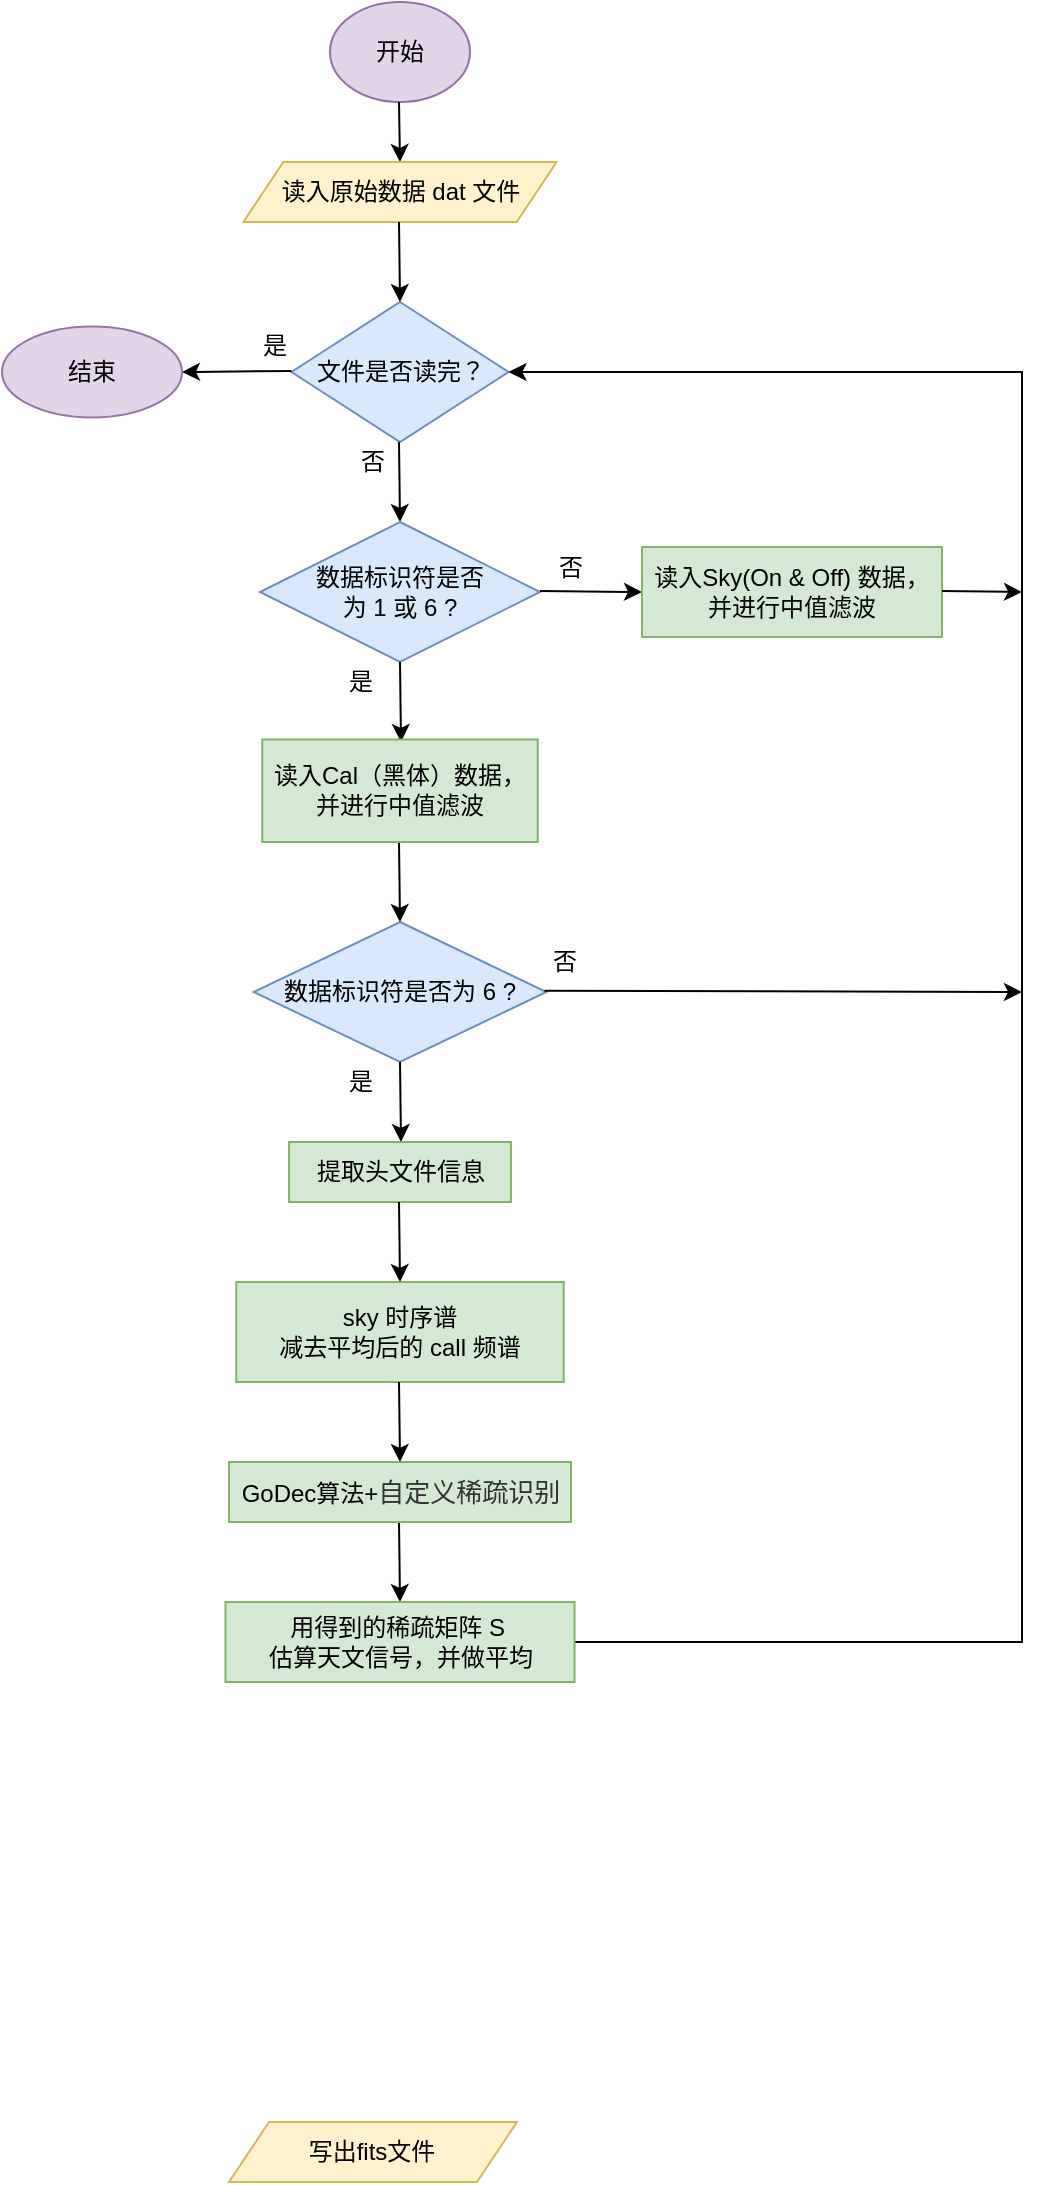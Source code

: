 <mxfile version="18.0.2" type="github">
  <diagram id="9LFVirJZFVcQrRk2dpHQ" name="Page-1">
    <mxGraphModel dx="1038" dy="537" grid="1" gridSize="10" guides="1" tooltips="1" connect="1" arrows="1" fold="1" page="1" pageScale="1" pageWidth="827" pageHeight="1169" math="0" shadow="0">
      <root>
        <mxCell id="0" />
        <mxCell id="1" parent="0" />
        <mxCell id="mCy6L7Xg52RXN49dxGRW-1" value="开始" style="ellipse;whiteSpace=wrap;html=1;fillColor=#e1d5e7;strokeColor=#9673a6;" vertex="1" parent="1">
          <mxGeometry x="414" width="70" height="50" as="geometry" />
        </mxCell>
        <mxCell id="mCy6L7Xg52RXN49dxGRW-2" value="" style="endArrow=classic;html=1;rounded=0;" edge="1" parent="1">
          <mxGeometry width="50" height="50" relative="1" as="geometry">
            <mxPoint x="448.5" y="50" as="sourcePoint" />
            <mxPoint x="449" y="80" as="targetPoint" />
          </mxGeometry>
        </mxCell>
        <mxCell id="mCy6L7Xg52RXN49dxGRW-3" value="读入原始数据 dat 文件" style="shape=parallelogram;perimeter=parallelogramPerimeter;whiteSpace=wrap;html=1;fixedSize=1;fillColor=#fff2cc;strokeColor=#d6b656;" vertex="1" parent="1">
          <mxGeometry x="370.68" y="80" width="156.63" height="30" as="geometry" />
        </mxCell>
        <mxCell id="mCy6L7Xg52RXN49dxGRW-4" value="文件是否读完？" style="rhombus;whiteSpace=wrap;html=1;fillColor=#dae8fc;strokeColor=#6c8ebf;" vertex="1" parent="1">
          <mxGeometry x="394.75" y="150" width="108.5" height="70" as="geometry" />
        </mxCell>
        <mxCell id="mCy6L7Xg52RXN49dxGRW-5" value="" style="endArrow=classic;html=1;rounded=0;" edge="1" parent="1">
          <mxGeometry width="50" height="50" relative="1" as="geometry">
            <mxPoint x="448.5" y="110" as="sourcePoint" />
            <mxPoint x="449" y="150" as="targetPoint" />
          </mxGeometry>
        </mxCell>
        <mxCell id="mCy6L7Xg52RXN49dxGRW-6" value="" style="endArrow=classic;html=1;rounded=0;" edge="1" parent="1">
          <mxGeometry width="50" height="50" relative="1" as="geometry">
            <mxPoint x="394.75" y="184.5" as="sourcePoint" />
            <mxPoint x="340" y="185" as="targetPoint" />
          </mxGeometry>
        </mxCell>
        <mxCell id="mCy6L7Xg52RXN49dxGRW-7" value="结束" style="ellipse;whiteSpace=wrap;html=1;fillColor=#e1d5e7;strokeColor=#9673a6;" vertex="1" parent="1">
          <mxGeometry x="250" y="162.25" width="90" height="45.5" as="geometry" />
        </mxCell>
        <mxCell id="mCy6L7Xg52RXN49dxGRW-8" value="" style="endArrow=classic;html=1;rounded=0;" edge="1" parent="1">
          <mxGeometry width="50" height="50" relative="1" as="geometry">
            <mxPoint x="448.5" y="220" as="sourcePoint" />
            <mxPoint x="449" y="260" as="targetPoint" />
          </mxGeometry>
        </mxCell>
        <mxCell id="mCy6L7Xg52RXN49dxGRW-9" value="否" style="text;html=1;align=center;verticalAlign=middle;resizable=0;points=[];autosize=1;strokeColor=none;fillColor=none;" vertex="1" parent="1">
          <mxGeometry x="420" y="220" width="30" height="20" as="geometry" />
        </mxCell>
        <mxCell id="mCy6L7Xg52RXN49dxGRW-10" value="数据标识符是否&lt;br&gt;为 1 或 6 ?" style="rhombus;whiteSpace=wrap;html=1;fillColor=#dae8fc;strokeColor=#6c8ebf;" vertex="1" parent="1">
          <mxGeometry x="379" y="260" width="140" height="70" as="geometry" />
        </mxCell>
        <mxCell id="mCy6L7Xg52RXN49dxGRW-11" value="" style="endArrow=classic;html=1;rounded=0;" edge="1" parent="1">
          <mxGeometry width="50" height="50" relative="1" as="geometry">
            <mxPoint x="519" y="294.5" as="sourcePoint" />
            <mxPoint x="570" y="295" as="targetPoint" />
          </mxGeometry>
        </mxCell>
        <mxCell id="mCy6L7Xg52RXN49dxGRW-12" value="" style="endArrow=classic;html=1;rounded=0;" edge="1" parent="1">
          <mxGeometry width="50" height="50" relative="1" as="geometry">
            <mxPoint x="449" y="330" as="sourcePoint" />
            <mxPoint x="449.5" y="370" as="targetPoint" />
          </mxGeometry>
        </mxCell>
        <mxCell id="mCy6L7Xg52RXN49dxGRW-13" value="否" style="text;html=1;align=center;verticalAlign=middle;resizable=0;points=[];autosize=1;strokeColor=none;fillColor=none;" vertex="1" parent="1">
          <mxGeometry x="519" y="272.5" width="30" height="20" as="geometry" />
        </mxCell>
        <mxCell id="mCy6L7Xg52RXN49dxGRW-14" value="读入Sky(On &amp;amp; Off) 数据，并进行中值滤波" style="rounded=0;whiteSpace=wrap;html=1;fillColor=#d5e8d4;strokeColor=#82b366;" vertex="1" parent="1">
          <mxGeometry x="570" y="272.5" width="150" height="45" as="geometry" />
        </mxCell>
        <mxCell id="mCy6L7Xg52RXN49dxGRW-17" value="是" style="text;html=1;align=center;verticalAlign=middle;resizable=0;points=[];autosize=1;strokeColor=none;fillColor=none;" vertex="1" parent="1">
          <mxGeometry x="370.68" y="162.25" width="30" height="20" as="geometry" />
        </mxCell>
        <mxCell id="mCy6L7Xg52RXN49dxGRW-18" value="是" style="text;html=1;align=center;verticalAlign=middle;resizable=0;points=[];autosize=1;strokeColor=none;fillColor=none;" vertex="1" parent="1">
          <mxGeometry x="414" y="330" width="30" height="20" as="geometry" />
        </mxCell>
        <mxCell id="mCy6L7Xg52RXN49dxGRW-19" value="数据标识符是否为 6 ?" style="rhombus;whiteSpace=wrap;html=1;fillColor=#dae8fc;strokeColor=#6c8ebf;" vertex="1" parent="1">
          <mxGeometry x="375.8" y="460" width="146.38" height="70" as="geometry" />
        </mxCell>
        <mxCell id="mCy6L7Xg52RXN49dxGRW-20" value="" style="endArrow=classic;html=1;rounded=0;" edge="1" parent="1">
          <mxGeometry width="50" height="50" relative="1" as="geometry">
            <mxPoint x="448.5" y="420" as="sourcePoint" />
            <mxPoint x="449" y="460" as="targetPoint" />
          </mxGeometry>
        </mxCell>
        <mxCell id="mCy6L7Xg52RXN49dxGRW-22" value="是" style="text;html=1;align=center;verticalAlign=middle;resizable=0;points=[];autosize=1;strokeColor=none;fillColor=none;" vertex="1" parent="1">
          <mxGeometry x="414" y="530" width="30" height="20" as="geometry" />
        </mxCell>
        <mxCell id="mCy6L7Xg52RXN49dxGRW-23" value="" style="endArrow=classic;html=1;rounded=0;exitX=0.161;exitY=1.22;exitDx=0;exitDy=0;exitPerimeter=0;" edge="1" parent="1" source="mCy6L7Xg52RXN49dxGRW-28">
          <mxGeometry width="50" height="50" relative="1" as="geometry">
            <mxPoint x="517.88" y="494.5" as="sourcePoint" />
            <mxPoint x="760" y="495" as="targetPoint" />
          </mxGeometry>
        </mxCell>
        <mxCell id="mCy6L7Xg52RXN49dxGRW-24" value="读入Cal（黑体）数据，&lt;br&gt;并进行中值滤波" style="rounded=0;whiteSpace=wrap;html=1;fillColor=#d5e8d4;strokeColor=#82b366;" vertex="1" parent="1">
          <mxGeometry x="380.13" y="368.75" width="137.75" height="51.25" as="geometry" />
        </mxCell>
        <mxCell id="mCy6L7Xg52RXN49dxGRW-26" value="提取头文件信息" style="rounded=0;whiteSpace=wrap;html=1;fillColor=#d5e8d4;strokeColor=#82b366;" vertex="1" parent="1">
          <mxGeometry x="393.51" y="570" width="111" height="30" as="geometry" />
        </mxCell>
        <mxCell id="mCy6L7Xg52RXN49dxGRW-27" value="" style="endArrow=classic;html=1;rounded=0;entryX=1;entryY=0.5;entryDx=0;entryDy=0;" edge="1" parent="1" target="mCy6L7Xg52RXN49dxGRW-4">
          <mxGeometry width="50" height="50" relative="1" as="geometry">
            <mxPoint x="530" y="820" as="sourcePoint" />
            <mxPoint x="690" y="150" as="targetPoint" />
            <Array as="points">
              <mxPoint x="760" y="820" />
              <mxPoint x="760" y="185" />
            </Array>
          </mxGeometry>
        </mxCell>
        <mxCell id="mCy6L7Xg52RXN49dxGRW-28" value="否" style="text;html=1;align=center;verticalAlign=middle;resizable=0;points=[];autosize=1;strokeColor=none;fillColor=none;" vertex="1" parent="1">
          <mxGeometry x="516.38" y="470" width="30" height="20" as="geometry" />
        </mxCell>
        <mxCell id="mCy6L7Xg52RXN49dxGRW-30" value="" style="endArrow=classic;html=1;rounded=0;" edge="1" parent="1">
          <mxGeometry width="50" height="50" relative="1" as="geometry">
            <mxPoint x="449" y="530" as="sourcePoint" />
            <mxPoint x="449.5" y="570" as="targetPoint" />
          </mxGeometry>
        </mxCell>
        <mxCell id="mCy6L7Xg52RXN49dxGRW-31" value="&lt;div&gt;sky 时序谱&lt;/div&gt;&lt;div&gt;减去平均后的 call 频谱&lt;/div&gt;" style="rounded=0;whiteSpace=wrap;html=1;fillColor=#d5e8d4;strokeColor=#82b366;" vertex="1" parent="1">
          <mxGeometry x="367.15" y="640" width="163.69" height="50" as="geometry" />
        </mxCell>
        <mxCell id="mCy6L7Xg52RXN49dxGRW-33" value="" style="endArrow=classic;html=1;rounded=0;" edge="1" parent="1">
          <mxGeometry width="50" height="50" relative="1" as="geometry">
            <mxPoint x="448.5" y="760" as="sourcePoint" />
            <mxPoint x="449" y="800" as="targetPoint" />
          </mxGeometry>
        </mxCell>
        <mxCell id="mCy6L7Xg52RXN49dxGRW-34" value="GoDec算法+&lt;span style=&quot;color: rgb(51, 51, 51); font-family: &amp;quot;Helvetica Neue&amp;quot;, Helvetica, Arial, &amp;quot;Hiragino Sans GB&amp;quot;, &amp;quot;Hiragino Sans GB W3&amp;quot;, &amp;quot;Microsoft YaHei UI&amp;quot;, &amp;quot;Microsoft YaHei&amp;quot;, sans-serif; font-size: 13px; text-align: start;&quot;&gt;自定义稀疏识别&lt;/span&gt;" style="rounded=0;whiteSpace=wrap;html=1;fillColor=#d5e8d4;strokeColor=#82b366;" vertex="1" parent="1">
          <mxGeometry x="363.51" y="730" width="171" height="30" as="geometry" />
        </mxCell>
        <mxCell id="mCy6L7Xg52RXN49dxGRW-35" value="" style="endArrow=classic;html=1;rounded=0;" edge="1" parent="1">
          <mxGeometry width="50" height="50" relative="1" as="geometry">
            <mxPoint x="448.5" y="600" as="sourcePoint" />
            <mxPoint x="449" y="640" as="targetPoint" />
          </mxGeometry>
        </mxCell>
        <mxCell id="mCy6L7Xg52RXN49dxGRW-36" value="&lt;div style=&quot;&quot;&gt;用得到的稀疏矩阵 S&amp;nbsp;&lt;/div&gt;&lt;div style=&quot;&quot;&gt;估算&lt;span style=&quot;background-color: initial;&quot;&gt;天文信号，并做平均&lt;/span&gt;&lt;/div&gt;" style="rounded=0;whiteSpace=wrap;html=1;fillColor=#d5e8d4;strokeColor=#82b366;" vertex="1" parent="1">
          <mxGeometry x="361.74" y="800" width="174.51" height="40" as="geometry" />
        </mxCell>
        <mxCell id="mCy6L7Xg52RXN49dxGRW-37" value="" style="endArrow=classic;html=1;rounded=0;" edge="1" parent="1">
          <mxGeometry width="50" height="50" relative="1" as="geometry">
            <mxPoint x="448.5" y="690" as="sourcePoint" />
            <mxPoint x="449" y="730" as="targetPoint" />
          </mxGeometry>
        </mxCell>
        <mxCell id="mCy6L7Xg52RXN49dxGRW-38" value="&lt;span style=&quot;&quot;&gt;写出fits文件&lt;/span&gt;" style="shape=parallelogram;perimeter=parallelogramPerimeter;whiteSpace=wrap;html=1;fixedSize=1;fillColor=#fff2cc;strokeColor=#d6b656;" vertex="1" parent="1">
          <mxGeometry x="363.49" y="1060" width="144" height="30" as="geometry" />
        </mxCell>
        <mxCell id="mCy6L7Xg52RXN49dxGRW-40" value="" style="endArrow=classic;html=1;rounded=0;" edge="1" parent="1">
          <mxGeometry width="50" height="50" relative="1" as="geometry">
            <mxPoint x="720" y="294.5" as="sourcePoint" />
            <mxPoint x="760" y="295" as="targetPoint" />
          </mxGeometry>
        </mxCell>
      </root>
    </mxGraphModel>
  </diagram>
</mxfile>
